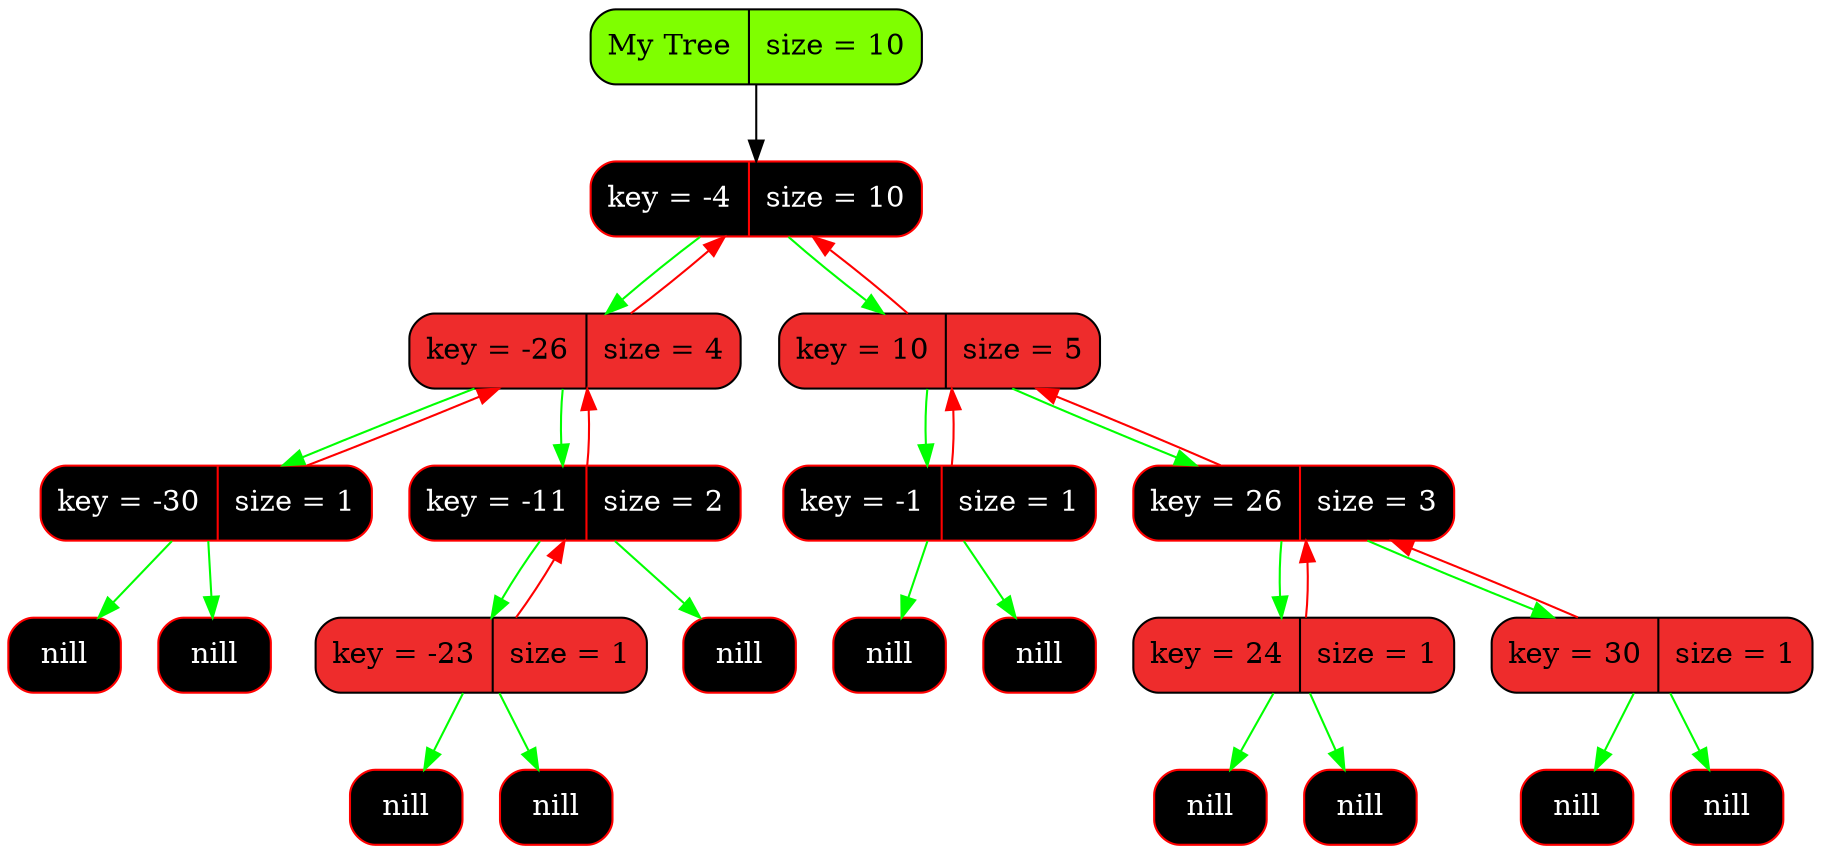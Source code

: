 digraph Tree
{
   rankdir = HR;
   node[fontsize=14];
   edge[color="black",fontcolor="blue",fontsize=12];
   tree[shape = Mrecord, style = filled, fillcolor = "chartreuse1", label = "My Tree | size = 10"];
   "0x12be06830"[shape = Mrecord, color = "red", style = filled, fontcolor = "white", fillcolor = "black",   label = " key = -4 | size = 10"];
  "0x12be06830" -> "0x12be069c0" [color = "green"];
  "0x12be069c0" -> "0x12be06830" [color = "red"];
  "0x12be06830" -> "0x12be06890" [color = "green"];
  "0x12be06890" -> "0x12be06830" [color = "red"];
   "0x12be069c0"[shape = Mrecord, color = "black", style = filled, fontcolor = "black", fillcolor = "firebrick2",   label = " key = -26 | size = 4"];
  "0x12be069c0" -> "0x12be06970" [color = "green"];
  "0x12be06970" -> "0x12be069c0" [color = "red"];
  "0x12be069c0" -> "0x12be06940" [color = "green"];
  "0x12be06940" -> "0x12be069c0" [color = "red"];
   "0x12be06970"[shape = Mrecord, color = "red", style = filled, fontcolor = "white", fillcolor = "black",   label = " key = -30 | size = 1"];
   "0x12be06970left"[shape = Mrecord, color = "red", style = filled, fontcolor = "white", fillcolor = "black",   label = " <value> nill"];
  "0x12be06970" -> "0x12be06970left" [color = "green"];
   "0x12be06970right"[shape = Mrecord, color = "red", style = filled, fontcolor = "white", fillcolor = "black",   label = " <value> nill"];
  "0x12be06970" -> "0x12be06970right" [color = "green"];
   "0x12be06940"[shape = Mrecord, color = "red", style = filled, fontcolor = "white", fillcolor = "black",   label = " key = -11 | size = 2"];
  "0x12be06940" -> "0x12be06a60" [color = "green"];
  "0x12be06a60" -> "0x12be06940" [color = "red"];
   "0x12be06940right"[shape = Mrecord, color = "red", style = filled, fontcolor = "white", fillcolor = "black",   label = " <value> nill"];
  "0x12be06940" -> "0x12be06940right" [color = "green"];
   "0x12be06a60"[shape = Mrecord, color = "black", style = filled, fontcolor = "black", fillcolor = "firebrick2",   label = " key = -23 | size = 1"];
   "0x12be06a60left"[shape = Mrecord, color = "red", style = filled, fontcolor = "white", fillcolor = "black",   label = " <value> nill"];
  "0x12be06a60" -> "0x12be06a60left" [color = "green"];
   "0x12be06a60right"[shape = Mrecord, color = "red", style = filled, fontcolor = "white", fillcolor = "black",   label = " <value> nill"];
  "0x12be06a60" -> "0x12be06a60right" [color = "green"];
   "0x12be06890"[shape = Mrecord, color = "black", style = filled, fontcolor = "black", fillcolor = "firebrick2",   label = " key = 10 | size = 5"];
  "0x12be06890" -> "0x12be06900" [color = "green"];
  "0x12be06900" -> "0x12be06890" [color = "red"];
  "0x12be06890" -> "0x12be068c0" [color = "green"];
  "0x12be068c0" -> "0x12be06890" [color = "red"];
   "0x12be06900"[shape = Mrecord, color = "red", style = filled, fontcolor = "white", fillcolor = "black",   label = " key = -1 | size = 1"];
   "0x12be06900left"[shape = Mrecord, color = "red", style = filled, fontcolor = "white", fillcolor = "black",   label = " <value> nill"];
  "0x12be06900" -> "0x12be06900left" [color = "green"];
   "0x12be06900right"[shape = Mrecord, color = "red", style = filled, fontcolor = "white", fillcolor = "black",   label = " <value> nill"];
  "0x12be06900" -> "0x12be06900right" [color = "green"];
   "0x12be068c0"[shape = Mrecord, color = "red", style = filled, fontcolor = "white", fillcolor = "black",   label = " key = 26 | size = 3"];
  "0x12be068c0" -> "0x12be06a30" [color = "green"];
  "0x12be06a30" -> "0x12be068c0" [color = "red"];
  "0x12be068c0" -> "0x12be06860" [color = "green"];
  "0x12be06860" -> "0x12be068c0" [color = "red"];
   "0x12be06a30"[shape = Mrecord, color = "black", style = filled, fontcolor = "black", fillcolor = "firebrick2",   label = " key = 24 | size = 1"];
   "0x12be06a30left"[shape = Mrecord, color = "red", style = filled, fontcolor = "white", fillcolor = "black",   label = " <value> nill"];
  "0x12be06a30" -> "0x12be06a30left" [color = "green"];
   "0x12be06a30right"[shape = Mrecord, color = "red", style = filled, fontcolor = "white", fillcolor = "black",   label = " <value> nill"];
  "0x12be06a30" -> "0x12be06a30right" [color = "green"];
   "0x12be06860"[shape = Mrecord, color = "black", style = filled, fontcolor = "black", fillcolor = "firebrick2",   label = " key = 30 | size = 1"];
   "0x12be06860left"[shape = Mrecord, color = "red", style = filled, fontcolor = "white", fillcolor = "black",   label = " <value> nill"];
  "0x12be06860" -> "0x12be06860left" [color = "green"];
   "0x12be06860right"[shape = Mrecord, color = "red", style = filled, fontcolor = "white", fillcolor = "black",   label = " <value> nill"];
  "0x12be06860" -> "0x12be06860right" [color = "green"];
   tree -> "0x12be06830" [color = "gray0"];
}